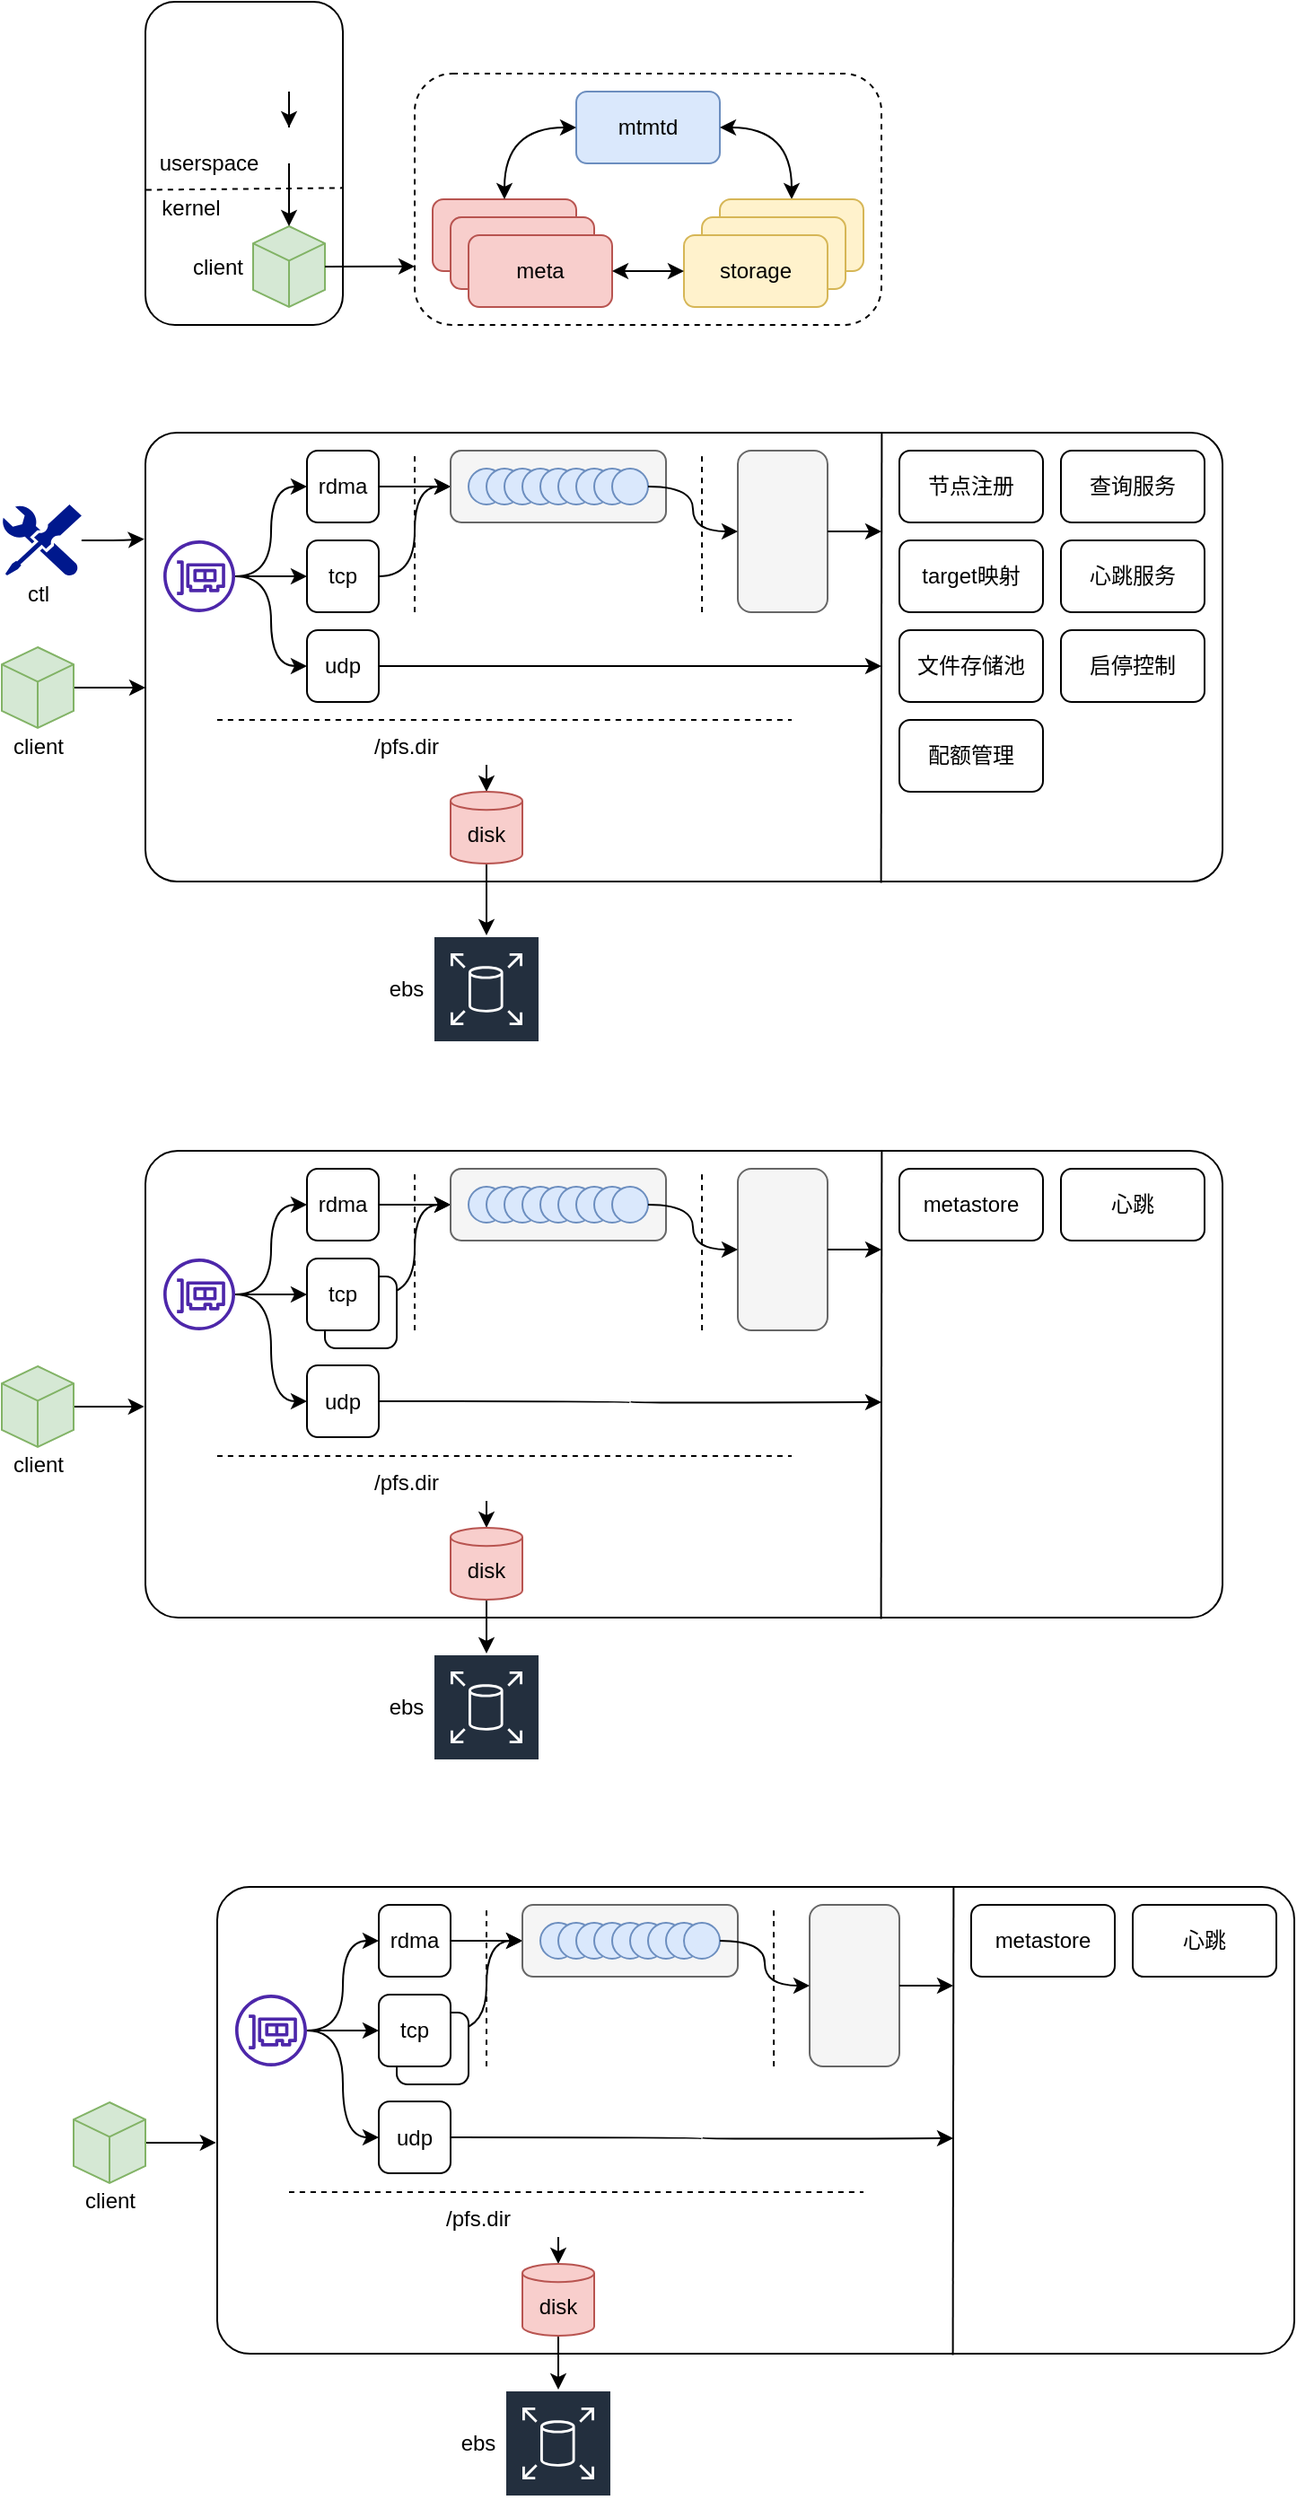 <mxfile version="18.1.3" type="github">
  <diagram id="vMxeByeMzCUiSNfpBySE" name="beegfs">
    <mxGraphModel dx="1051" dy="718" grid="1" gridSize="10" guides="1" tooltips="1" connect="1" arrows="1" fold="1" page="1" pageScale="1" pageWidth="827" pageHeight="1169" math="0" shadow="0">
      <root>
        <mxCell id="0" />
        <mxCell id="1" parent="0" />
        <mxCell id="dOUqNgxCJLWoSc9xT5iU-14" value="" style="group" vertex="1" connectable="0" parent="1">
          <mxGeometry x="120" y="160" width="110" height="180" as="geometry" />
        </mxCell>
        <mxCell id="dOUqNgxCJLWoSc9xT5iU-1" value="" style="rounded=1;whiteSpace=wrap;html=1;" vertex="1" parent="dOUqNgxCJLWoSc9xT5iU-14">
          <mxGeometry width="110" height="180" as="geometry" />
        </mxCell>
        <mxCell id="dOUqNgxCJLWoSc9xT5iU-3" value="" style="html=1;whiteSpace=wrap;shape=isoCube2;backgroundOutline=1;isoAngle=15;fillColor=#d5e8d4;strokeColor=#82b366;" vertex="1" parent="dOUqNgxCJLWoSc9xT5iU-14">
          <mxGeometry x="60" y="125" width="40" height="45" as="geometry" />
        </mxCell>
        <mxCell id="dOUqNgxCJLWoSc9xT5iU-4" value="client" style="text;html=1;align=center;verticalAlign=middle;resizable=0;points=[];autosize=1;strokeColor=none;fillColor=none;" vertex="1" parent="dOUqNgxCJLWoSc9xT5iU-14">
          <mxGeometry x="20" y="137.5" width="40" height="20" as="geometry" />
        </mxCell>
        <mxCell id="dOUqNgxCJLWoSc9xT5iU-6" style="edgeStyle=orthogonalEdgeStyle;rounded=0;orthogonalLoop=1;jettySize=auto;html=1;entryX=0.5;entryY=0;entryDx=0;entryDy=0;entryPerimeter=0;" edge="1" parent="dOUqNgxCJLWoSc9xT5iU-14" source="dOUqNgxCJLWoSc9xT5iU-5" target="dOUqNgxCJLWoSc9xT5iU-3">
          <mxGeometry relative="1" as="geometry" />
        </mxCell>
        <mxCell id="dOUqNgxCJLWoSc9xT5iU-5" value="" style="shape=image;verticalLabelPosition=bottom;labelBackgroundColor=default;verticalAlign=top;aspect=fixed;imageAspect=0;image=https://icon-library.com/images/folder-icon-files/folder-icon-files-21.jpg;" vertex="1" parent="dOUqNgxCJLWoSc9xT5iU-14">
          <mxGeometry x="70" y="70" width="20" height="20" as="geometry" />
        </mxCell>
        <mxCell id="dOUqNgxCJLWoSc9xT5iU-7" value="kernel" style="text;html=1;align=center;verticalAlign=middle;resizable=0;points=[];autosize=1;strokeColor=none;fillColor=none;" vertex="1" parent="dOUqNgxCJLWoSc9xT5iU-14">
          <mxGeometry y="105" width="50" height="20" as="geometry" />
        </mxCell>
        <mxCell id="dOUqNgxCJLWoSc9xT5iU-8" value="userspace" style="text;html=1;align=center;verticalAlign=middle;resizable=0;points=[];autosize=1;strokeColor=none;fillColor=none;" vertex="1" parent="dOUqNgxCJLWoSc9xT5iU-14">
          <mxGeometry y="80" width="70" height="20" as="geometry" />
        </mxCell>
        <mxCell id="dOUqNgxCJLWoSc9xT5iU-9" value="" style="endArrow=none;dashed=1;html=1;rounded=0;exitX=0.004;exitY=0.582;exitDx=0;exitDy=0;entryX=0.996;entryY=0.576;entryDx=0;entryDy=0;exitPerimeter=0;entryPerimeter=0;" edge="1" parent="dOUqNgxCJLWoSc9xT5iU-14" source="dOUqNgxCJLWoSc9xT5iU-1" target="dOUqNgxCJLWoSc9xT5iU-1">
          <mxGeometry width="50" height="50" relative="1" as="geometry">
            <mxPoint x="100" y="190" as="sourcePoint" />
            <mxPoint x="150" y="140" as="targetPoint" />
          </mxGeometry>
        </mxCell>
        <mxCell id="dOUqNgxCJLWoSc9xT5iU-13" style="edgeStyle=orthogonalEdgeStyle;rounded=0;orthogonalLoop=1;jettySize=auto;html=1;entryX=0.5;entryY=0;entryDx=0;entryDy=0;" edge="1" parent="dOUqNgxCJLWoSc9xT5iU-14" source="dOUqNgxCJLWoSc9xT5iU-11" target="dOUqNgxCJLWoSc9xT5iU-5">
          <mxGeometry relative="1" as="geometry" />
        </mxCell>
        <mxCell id="dOUqNgxCJLWoSc9xT5iU-11" value="" style="shape=image;html=1;verticalAlign=top;verticalLabelPosition=bottom;labelBackgroundColor=#ffffff;imageAspect=0;aspect=fixed;image=https://cdn4.iconfinder.com/data/icons/essentials-73/24/042_-_Apps-128.png" vertex="1" parent="dOUqNgxCJLWoSc9xT5iU-14">
          <mxGeometry x="60" y="10" width="40" height="40" as="geometry" />
        </mxCell>
        <mxCell id="dOUqNgxCJLWoSc9xT5iU-29" value="" style="group" vertex="1" connectable="0" parent="1">
          <mxGeometry x="270" y="200" width="260" height="140" as="geometry" />
        </mxCell>
        <mxCell id="dOUqNgxCJLWoSc9xT5iU-25" value="" style="rounded=1;whiteSpace=wrap;html=1;dashed=1;" vertex="1" parent="dOUqNgxCJLWoSc9xT5iU-29">
          <mxGeometry width="260" height="140" as="geometry" />
        </mxCell>
        <mxCell id="dOUqNgxCJLWoSc9xT5iU-17" value="mtmtd" style="rounded=1;whiteSpace=wrap;html=1;fillColor=#dae8fc;strokeColor=#6c8ebf;" vertex="1" parent="dOUqNgxCJLWoSc9xT5iU-29">
          <mxGeometry x="90" y="10" width="80" height="40" as="geometry" />
        </mxCell>
        <mxCell id="dOUqNgxCJLWoSc9xT5iU-18" value="" style="rounded=1;whiteSpace=wrap;html=1;fillColor=#f8cecc;strokeColor=#b85450;" vertex="1" parent="dOUqNgxCJLWoSc9xT5iU-29">
          <mxGeometry x="10" y="70" width="80" height="40" as="geometry" />
        </mxCell>
        <mxCell id="dOUqNgxCJLWoSc9xT5iU-26" style="edgeStyle=orthogonalEdgeStyle;rounded=0;orthogonalLoop=1;jettySize=auto;html=1;entryX=0.5;entryY=0;entryDx=0;entryDy=0;curved=1;exitX=0;exitY=0.5;exitDx=0;exitDy=0;startArrow=classic;startFill=1;" edge="1" parent="dOUqNgxCJLWoSc9xT5iU-29" source="dOUqNgxCJLWoSc9xT5iU-17" target="dOUqNgxCJLWoSc9xT5iU-18">
          <mxGeometry relative="1" as="geometry" />
        </mxCell>
        <mxCell id="dOUqNgxCJLWoSc9xT5iU-19" value="" style="rounded=1;whiteSpace=wrap;html=1;fillColor=#f8cecc;strokeColor=#b85450;" vertex="1" parent="dOUqNgxCJLWoSc9xT5iU-29">
          <mxGeometry x="20" y="80" width="80" height="40" as="geometry" />
        </mxCell>
        <mxCell id="dOUqNgxCJLWoSc9xT5iU-20" value="meta" style="rounded=1;whiteSpace=wrap;html=1;fillColor=#f8cecc;strokeColor=#b85450;" vertex="1" parent="dOUqNgxCJLWoSc9xT5iU-29">
          <mxGeometry x="30" y="90" width="80" height="40" as="geometry" />
        </mxCell>
        <mxCell id="dOUqNgxCJLWoSc9xT5iU-28" style="edgeStyle=orthogonalEdgeStyle;curved=1;rounded=0;orthogonalLoop=1;jettySize=auto;html=1;entryX=1;entryY=0.5;entryDx=0;entryDy=0;startArrow=classic;startFill=1;" edge="1" parent="dOUqNgxCJLWoSc9xT5iU-29" source="dOUqNgxCJLWoSc9xT5iU-21" target="dOUqNgxCJLWoSc9xT5iU-17">
          <mxGeometry relative="1" as="geometry" />
        </mxCell>
        <mxCell id="dOUqNgxCJLWoSc9xT5iU-21" value="" style="rounded=1;whiteSpace=wrap;html=1;fillColor=#fff2cc;strokeColor=#d6b656;" vertex="1" parent="dOUqNgxCJLWoSc9xT5iU-29">
          <mxGeometry x="170" y="70" width="80" height="40" as="geometry" />
        </mxCell>
        <mxCell id="dOUqNgxCJLWoSc9xT5iU-22" value="" style="rounded=1;whiteSpace=wrap;html=1;fillColor=#fff2cc;strokeColor=#d6b656;" vertex="1" parent="dOUqNgxCJLWoSc9xT5iU-29">
          <mxGeometry x="160" y="80" width="80" height="40" as="geometry" />
        </mxCell>
        <mxCell id="dOUqNgxCJLWoSc9xT5iU-23" value="storage" style="rounded=1;whiteSpace=wrap;html=1;fillColor=#fff2cc;strokeColor=#d6b656;" vertex="1" parent="dOUqNgxCJLWoSc9xT5iU-29">
          <mxGeometry x="150" y="90" width="80" height="40" as="geometry" />
        </mxCell>
        <mxCell id="dOUqNgxCJLWoSc9xT5iU-27" style="edgeStyle=orthogonalEdgeStyle;curved=1;rounded=0;orthogonalLoop=1;jettySize=auto;html=1;entryX=0;entryY=0.5;entryDx=0;entryDy=0;startArrow=classic;startFill=1;" edge="1" parent="dOUqNgxCJLWoSc9xT5iU-29" source="dOUqNgxCJLWoSc9xT5iU-20" target="dOUqNgxCJLWoSc9xT5iU-23">
          <mxGeometry relative="1" as="geometry" />
        </mxCell>
        <mxCell id="dOUqNgxCJLWoSc9xT5iU-30" style="edgeStyle=orthogonalEdgeStyle;curved=1;rounded=0;orthogonalLoop=1;jettySize=auto;html=1;entryX=0;entryY=0.767;entryDx=0;entryDy=0;entryPerimeter=0;startArrow=none;startFill=0;" edge="1" parent="1" source="dOUqNgxCJLWoSc9xT5iU-3" target="dOUqNgxCJLWoSc9xT5iU-25">
          <mxGeometry relative="1" as="geometry" />
        </mxCell>
        <mxCell id="dOUqNgxCJLWoSc9xT5iU-43" value="" style="rounded=1;whiteSpace=wrap;html=1;arcSize=7;" vertex="1" parent="1">
          <mxGeometry x="120" y="400" width="600" height="250" as="geometry" />
        </mxCell>
        <mxCell id="dOUqNgxCJLWoSc9xT5iU-52" style="edgeStyle=orthogonalEdgeStyle;curved=1;rounded=0;orthogonalLoop=1;jettySize=auto;html=1;entryX=0;entryY=0.5;entryDx=0;entryDy=0;startArrow=none;startFill=0;" edge="1" parent="1" source="dOUqNgxCJLWoSc9xT5iU-47" target="dOUqNgxCJLWoSc9xT5iU-49">
          <mxGeometry relative="1" as="geometry" />
        </mxCell>
        <mxCell id="dOUqNgxCJLWoSc9xT5iU-53" style="edgeStyle=orthogonalEdgeStyle;curved=1;rounded=0;orthogonalLoop=1;jettySize=auto;html=1;entryX=0;entryY=0.5;entryDx=0;entryDy=0;startArrow=none;startFill=0;" edge="1" parent="1" source="dOUqNgxCJLWoSc9xT5iU-47" target="dOUqNgxCJLWoSc9xT5iU-51">
          <mxGeometry relative="1" as="geometry" />
        </mxCell>
        <mxCell id="dOUqNgxCJLWoSc9xT5iU-54" style="edgeStyle=orthogonalEdgeStyle;curved=1;rounded=0;orthogonalLoop=1;jettySize=auto;html=1;entryX=0;entryY=0.5;entryDx=0;entryDy=0;startArrow=none;startFill=0;" edge="1" parent="1" source="dOUqNgxCJLWoSc9xT5iU-47" target="dOUqNgxCJLWoSc9xT5iU-50">
          <mxGeometry relative="1" as="geometry" />
        </mxCell>
        <mxCell id="dOUqNgxCJLWoSc9xT5iU-47" value="" style="sketch=0;outlineConnect=0;fontColor=#232F3E;gradientColor=none;fillColor=#4D27AA;strokeColor=none;dashed=0;verticalLabelPosition=bottom;verticalAlign=top;align=center;html=1;fontSize=12;fontStyle=0;aspect=fixed;pointerEvents=1;shape=mxgraph.aws4.elastic_network_interface;" vertex="1" parent="1">
          <mxGeometry x="130" y="460" width="40" height="40" as="geometry" />
        </mxCell>
        <mxCell id="dOUqNgxCJLWoSc9xT5iU-68" style="edgeStyle=orthogonalEdgeStyle;curved=1;rounded=0;orthogonalLoop=1;jettySize=auto;html=1;startArrow=none;startFill=0;entryX=0;entryY=0.5;entryDx=0;entryDy=0;" edge="1" parent="1" source="dOUqNgxCJLWoSc9xT5iU-49" target="dOUqNgxCJLWoSc9xT5iU-57">
          <mxGeometry relative="1" as="geometry">
            <mxPoint x="280" y="450" as="targetPoint" />
          </mxGeometry>
        </mxCell>
        <mxCell id="dOUqNgxCJLWoSc9xT5iU-49" value="rdma" style="rounded=1;whiteSpace=wrap;html=1;" vertex="1" parent="1">
          <mxGeometry x="210" y="410" width="40" height="40" as="geometry" />
        </mxCell>
        <mxCell id="dOUqNgxCJLWoSc9xT5iU-89" style="edgeStyle=orthogonalEdgeStyle;curved=1;rounded=0;orthogonalLoop=1;jettySize=auto;html=1;startArrow=none;startFill=0;" edge="1" parent="1" source="dOUqNgxCJLWoSc9xT5iU-50">
          <mxGeometry relative="1" as="geometry">
            <mxPoint x="530" y="530" as="targetPoint" />
          </mxGeometry>
        </mxCell>
        <mxCell id="dOUqNgxCJLWoSc9xT5iU-50" value="udp" style="rounded=1;whiteSpace=wrap;html=1;" vertex="1" parent="1">
          <mxGeometry x="210" y="510" width="40" height="40" as="geometry" />
        </mxCell>
        <mxCell id="dOUqNgxCJLWoSc9xT5iU-69" style="edgeStyle=orthogonalEdgeStyle;curved=1;rounded=0;orthogonalLoop=1;jettySize=auto;html=1;entryX=0;entryY=0.5;entryDx=0;entryDy=0;startArrow=none;startFill=0;" edge="1" parent="1" source="dOUqNgxCJLWoSc9xT5iU-51" target="dOUqNgxCJLWoSc9xT5iU-57">
          <mxGeometry relative="1" as="geometry" />
        </mxCell>
        <mxCell id="dOUqNgxCJLWoSc9xT5iU-51" value="tcp" style="rounded=1;whiteSpace=wrap;html=1;" vertex="1" parent="1">
          <mxGeometry x="210" y="460" width="40" height="40" as="geometry" />
        </mxCell>
        <mxCell id="dOUqNgxCJLWoSc9xT5iU-67" value="" style="group" vertex="1" connectable="0" parent="1">
          <mxGeometry x="290" y="410" width="120" height="40" as="geometry" />
        </mxCell>
        <mxCell id="dOUqNgxCJLWoSc9xT5iU-57" value="" style="rounded=1;whiteSpace=wrap;html=1;fillColor=#f5f5f5;fontColor=#333333;strokeColor=#666666;" vertex="1" parent="dOUqNgxCJLWoSc9xT5iU-67">
          <mxGeometry width="120" height="40" as="geometry" />
        </mxCell>
        <mxCell id="dOUqNgxCJLWoSc9xT5iU-56" value="" style="ellipse;whiteSpace=wrap;html=1;aspect=fixed;fillColor=#dae8fc;strokeColor=#6c8ebf;" vertex="1" parent="dOUqNgxCJLWoSc9xT5iU-67">
          <mxGeometry x="10" y="10" width="20" height="20" as="geometry" />
        </mxCell>
        <mxCell id="dOUqNgxCJLWoSc9xT5iU-58" value="" style="ellipse;whiteSpace=wrap;html=1;aspect=fixed;fillColor=#dae8fc;strokeColor=#6c8ebf;" vertex="1" parent="dOUqNgxCJLWoSc9xT5iU-67">
          <mxGeometry x="20" y="10" width="20" height="20" as="geometry" />
        </mxCell>
        <mxCell id="dOUqNgxCJLWoSc9xT5iU-60" value="" style="ellipse;whiteSpace=wrap;html=1;aspect=fixed;fillColor=#dae8fc;strokeColor=#6c8ebf;" vertex="1" parent="dOUqNgxCJLWoSc9xT5iU-67">
          <mxGeometry x="30" y="10" width="20" height="20" as="geometry" />
        </mxCell>
        <mxCell id="dOUqNgxCJLWoSc9xT5iU-59" value="" style="ellipse;whiteSpace=wrap;html=1;aspect=fixed;fillColor=#dae8fc;strokeColor=#6c8ebf;" vertex="1" parent="dOUqNgxCJLWoSc9xT5iU-67">
          <mxGeometry x="40" y="10" width="20" height="20" as="geometry" />
        </mxCell>
        <mxCell id="dOUqNgxCJLWoSc9xT5iU-61" value="" style="ellipse;whiteSpace=wrap;html=1;aspect=fixed;fillColor=#dae8fc;strokeColor=#6c8ebf;" vertex="1" parent="dOUqNgxCJLWoSc9xT5iU-67">
          <mxGeometry x="50" y="10" width="20" height="20" as="geometry" />
        </mxCell>
        <mxCell id="dOUqNgxCJLWoSc9xT5iU-63" value="" style="ellipse;whiteSpace=wrap;html=1;aspect=fixed;fillColor=#dae8fc;strokeColor=#6c8ebf;" vertex="1" parent="dOUqNgxCJLWoSc9xT5iU-67">
          <mxGeometry x="60" y="10" width="20" height="20" as="geometry" />
        </mxCell>
        <mxCell id="dOUqNgxCJLWoSc9xT5iU-62" value="" style="ellipse;whiteSpace=wrap;html=1;aspect=fixed;fillColor=#dae8fc;strokeColor=#6c8ebf;" vertex="1" parent="dOUqNgxCJLWoSc9xT5iU-67">
          <mxGeometry x="70" y="10" width="20" height="20" as="geometry" />
        </mxCell>
        <mxCell id="dOUqNgxCJLWoSc9xT5iU-64" value="" style="ellipse;whiteSpace=wrap;html=1;aspect=fixed;fillColor=#dae8fc;strokeColor=#6c8ebf;" vertex="1" parent="dOUqNgxCJLWoSc9xT5iU-67">
          <mxGeometry x="80" y="10" width="20" height="20" as="geometry" />
        </mxCell>
        <mxCell id="dOUqNgxCJLWoSc9xT5iU-65" value="" style="ellipse;whiteSpace=wrap;html=1;aspect=fixed;fillColor=#dae8fc;strokeColor=#6c8ebf;" vertex="1" parent="dOUqNgxCJLWoSc9xT5iU-67">
          <mxGeometry x="90" y="10" width="20" height="20" as="geometry" />
        </mxCell>
        <mxCell id="dOUqNgxCJLWoSc9xT5iU-70" value="" style="endArrow=none;dashed=1;html=1;rounded=0;curved=1;" edge="1" parent="1">
          <mxGeometry width="50" height="50" relative="1" as="geometry">
            <mxPoint x="270" y="500" as="sourcePoint" />
            <mxPoint x="270" y="410" as="targetPoint" />
          </mxGeometry>
        </mxCell>
        <mxCell id="dOUqNgxCJLWoSc9xT5iU-71" value="" style="endArrow=none;dashed=1;html=1;rounded=0;curved=1;exitX=0.366;exitY=0.625;exitDx=0;exitDy=0;exitPerimeter=0;" edge="1" parent="1">
          <mxGeometry width="50" height="50" relative="1" as="geometry">
            <mxPoint x="430.06" y="500" as="sourcePoint" />
            <mxPoint x="430" y="410" as="targetPoint" />
          </mxGeometry>
        </mxCell>
        <mxCell id="dOUqNgxCJLWoSc9xT5iU-77" value="" style="group" vertex="1" connectable="0" parent="1">
          <mxGeometry x="450" y="410" width="50" height="90" as="geometry" />
        </mxCell>
        <mxCell id="dOUqNgxCJLWoSc9xT5iU-76" value="" style="rounded=1;whiteSpace=wrap;html=1;fillColor=#f5f5f5;fontColor=#333333;strokeColor=#666666;" vertex="1" parent="dOUqNgxCJLWoSc9xT5iU-77">
          <mxGeometry width="50" height="90" as="geometry" />
        </mxCell>
        <mxCell id="dOUqNgxCJLWoSc9xT5iU-72" value="" style="shape=image;html=1;verticalAlign=top;verticalLabelPosition=bottom;labelBackgroundColor=#ffffff;imageAspect=0;aspect=fixed;image=https://cdn4.iconfinder.com/data/icons/evil-icons-user-interface/64/download-128.png" vertex="1" parent="dOUqNgxCJLWoSc9xT5iU-77">
          <mxGeometry x="10" width="30" height="30" as="geometry" />
        </mxCell>
        <mxCell id="dOUqNgxCJLWoSc9xT5iU-74" value="" style="shape=image;html=1;verticalAlign=top;verticalLabelPosition=bottom;labelBackgroundColor=#ffffff;imageAspect=0;aspect=fixed;image=https://cdn4.iconfinder.com/data/icons/evil-icons-user-interface/64/download-128.png" vertex="1" parent="dOUqNgxCJLWoSc9xT5iU-77">
          <mxGeometry x="10" y="40" width="30" height="30" as="geometry" />
        </mxCell>
        <mxCell id="dOUqNgxCJLWoSc9xT5iU-75" value="" style="shape=image;html=1;verticalAlign=top;verticalLabelPosition=bottom;labelBackgroundColor=#ffffff;imageAspect=0;aspect=fixed;image=https://cdn4.iconfinder.com/data/icons/evil-icons-user-interface/64/download-128.png" vertex="1" parent="dOUqNgxCJLWoSc9xT5iU-77">
          <mxGeometry x="10" y="60" width="30" height="30" as="geometry" />
        </mxCell>
        <mxCell id="dOUqNgxCJLWoSc9xT5iU-73" value="" style="shape=image;html=1;verticalAlign=top;verticalLabelPosition=bottom;labelBackgroundColor=#ffffff;imageAspect=0;aspect=fixed;image=https://cdn4.iconfinder.com/data/icons/evil-icons-user-interface/64/download-128.png" vertex="1" parent="dOUqNgxCJLWoSc9xT5iU-77">
          <mxGeometry x="10" y="20" width="30" height="30" as="geometry" />
        </mxCell>
        <mxCell id="dOUqNgxCJLWoSc9xT5iU-78" style="edgeStyle=orthogonalEdgeStyle;curved=1;rounded=0;orthogonalLoop=1;jettySize=auto;html=1;startArrow=none;startFill=0;" edge="1" parent="1" source="dOUqNgxCJLWoSc9xT5iU-65" target="dOUqNgxCJLWoSc9xT5iU-76">
          <mxGeometry relative="1" as="geometry" />
        </mxCell>
        <mxCell id="dOUqNgxCJLWoSc9xT5iU-80" value="" style="endArrow=none;html=1;rounded=0;curved=1;exitX=0.683;exitY=1.003;exitDx=0;exitDy=0;exitPerimeter=0;" edge="1" parent="1" source="dOUqNgxCJLWoSc9xT5iU-43">
          <mxGeometry width="50" height="50" relative="1" as="geometry">
            <mxPoint x="530" y="610" as="sourcePoint" />
            <mxPoint x="530.2" y="400.0" as="targetPoint" />
          </mxGeometry>
        </mxCell>
        <mxCell id="dOUqNgxCJLWoSc9xT5iU-82" value="节点注册" style="rounded=1;whiteSpace=wrap;html=1;" vertex="1" parent="1">
          <mxGeometry x="540" y="410" width="80" height="40" as="geometry" />
        </mxCell>
        <mxCell id="dOUqNgxCJLWoSc9xT5iU-83" value="target映射" style="rounded=1;whiteSpace=wrap;html=1;" vertex="1" parent="1">
          <mxGeometry x="540" y="460" width="80" height="40" as="geometry" />
        </mxCell>
        <mxCell id="dOUqNgxCJLWoSc9xT5iU-84" value="查询服务" style="rounded=1;whiteSpace=wrap;html=1;" vertex="1" parent="1">
          <mxGeometry x="630" y="410" width="80" height="40" as="geometry" />
        </mxCell>
        <mxCell id="dOUqNgxCJLWoSc9xT5iU-85" value="心跳服务" style="rounded=1;whiteSpace=wrap;html=1;" vertex="1" parent="1">
          <mxGeometry x="630" y="460" width="80" height="40" as="geometry" />
        </mxCell>
        <mxCell id="dOUqNgxCJLWoSc9xT5iU-86" value="文件存储池" style="rounded=1;whiteSpace=wrap;html=1;" vertex="1" parent="1">
          <mxGeometry x="540" y="510" width="80" height="40" as="geometry" />
        </mxCell>
        <mxCell id="dOUqNgxCJLWoSc9xT5iU-87" value="启停控制" style="rounded=1;whiteSpace=wrap;html=1;" vertex="1" parent="1">
          <mxGeometry x="630" y="510" width="80" height="40" as="geometry" />
        </mxCell>
        <mxCell id="dOUqNgxCJLWoSc9xT5iU-88" style="edgeStyle=orthogonalEdgeStyle;curved=1;rounded=0;orthogonalLoop=1;jettySize=auto;html=1;startArrow=none;startFill=0;" edge="1" parent="1" source="dOUqNgxCJLWoSc9xT5iU-76">
          <mxGeometry relative="1" as="geometry">
            <mxPoint x="530" y="455.0" as="targetPoint" />
          </mxGeometry>
        </mxCell>
        <mxCell id="dOUqNgxCJLWoSc9xT5iU-90" value="配额管理" style="rounded=1;whiteSpace=wrap;html=1;" vertex="1" parent="1">
          <mxGeometry x="540" y="560" width="80" height="40" as="geometry" />
        </mxCell>
        <mxCell id="dOUqNgxCJLWoSc9xT5iU-91" value="" style="endArrow=none;dashed=1;html=1;rounded=0;curved=1;" edge="1" parent="1">
          <mxGeometry width="50" height="50" relative="1" as="geometry">
            <mxPoint x="160" y="560" as="sourcePoint" />
            <mxPoint x="480" y="560" as="targetPoint" />
          </mxGeometry>
        </mxCell>
        <mxCell id="dOUqNgxCJLWoSc9xT5iU-106" style="edgeStyle=orthogonalEdgeStyle;curved=1;rounded=0;orthogonalLoop=1;jettySize=auto;html=1;entryX=0.5;entryY=0;entryDx=0;entryDy=0;entryPerimeter=0;startArrow=none;startFill=0;" edge="1" parent="1" source="dOUqNgxCJLWoSc9xT5iU-103" target="dOUqNgxCJLWoSc9xT5iU-105">
          <mxGeometry relative="1" as="geometry" />
        </mxCell>
        <mxCell id="dOUqNgxCJLWoSc9xT5iU-103" value="" style="shape=image;verticalLabelPosition=bottom;labelBackgroundColor=default;verticalAlign=top;aspect=fixed;imageAspect=0;image=https://icon-library.com/images/folder-icon-files/folder-icon-files-21.jpg;" vertex="1" parent="1">
          <mxGeometry x="300" y="565" width="20" height="20" as="geometry" />
        </mxCell>
        <mxCell id="dOUqNgxCJLWoSc9xT5iU-104" value="/pfs.dir" style="text;html=1;align=center;verticalAlign=middle;resizable=0;points=[];autosize=1;strokeColor=none;fillColor=none;" vertex="1" parent="1">
          <mxGeometry x="240" y="565" width="50" height="20" as="geometry" />
        </mxCell>
        <mxCell id="dOUqNgxCJLWoSc9xT5iU-125" style="edgeStyle=orthogonalEdgeStyle;curved=1;rounded=0;orthogonalLoop=1;jettySize=auto;html=1;startArrow=none;startFill=0;" edge="1" parent="1" source="dOUqNgxCJLWoSc9xT5iU-105" target="dOUqNgxCJLWoSc9xT5iU-124">
          <mxGeometry relative="1" as="geometry">
            <mxPoint x="330" y="670" as="targetPoint" />
          </mxGeometry>
        </mxCell>
        <mxCell id="dOUqNgxCJLWoSc9xT5iU-105" value="disk" style="shape=cylinder3;whiteSpace=wrap;html=1;boundedLbl=1;backgroundOutline=1;size=5.077;fillColor=#f8cecc;strokeColor=#b85450;" vertex="1" parent="1">
          <mxGeometry x="290" y="600" width="40" height="40" as="geometry" />
        </mxCell>
        <mxCell id="dOUqNgxCJLWoSc9xT5iU-120" style="edgeStyle=orthogonalEdgeStyle;curved=1;rounded=0;orthogonalLoop=1;jettySize=auto;html=1;entryX=-0.001;entryY=0.237;entryDx=0;entryDy=0;entryPerimeter=0;startArrow=none;startFill=0;" edge="1" parent="1" source="dOUqNgxCJLWoSc9xT5iU-107" target="dOUqNgxCJLWoSc9xT5iU-43">
          <mxGeometry relative="1" as="geometry" />
        </mxCell>
        <mxCell id="dOUqNgxCJLWoSc9xT5iU-107" value="" style="sketch=0;aspect=fixed;pointerEvents=1;shadow=0;dashed=0;html=1;strokeColor=none;labelPosition=center;verticalLabelPosition=bottom;verticalAlign=top;align=center;fillColor=#00188D;shape=mxgraph.mscae.enterprise.tool;" vertex="1" parent="1">
          <mxGeometry x="40" y="440" width="44.44" height="40" as="geometry" />
        </mxCell>
        <mxCell id="dOUqNgxCJLWoSc9xT5iU-122" style="edgeStyle=orthogonalEdgeStyle;curved=1;rounded=0;orthogonalLoop=1;jettySize=auto;html=1;entryX=0;entryY=0.568;entryDx=0;entryDy=0;entryPerimeter=0;startArrow=none;startFill=0;" edge="1" parent="1" source="dOUqNgxCJLWoSc9xT5iU-119" target="dOUqNgxCJLWoSc9xT5iU-43">
          <mxGeometry relative="1" as="geometry" />
        </mxCell>
        <mxCell id="dOUqNgxCJLWoSc9xT5iU-119" value="" style="html=1;whiteSpace=wrap;shape=isoCube2;backgroundOutline=1;isoAngle=15;fillColor=#d5e8d4;strokeColor=#82b366;" vertex="1" parent="1">
          <mxGeometry x="40" y="519.5" width="40" height="45" as="geometry" />
        </mxCell>
        <mxCell id="dOUqNgxCJLWoSc9xT5iU-121" value="ctl" style="text;html=1;align=center;verticalAlign=middle;resizable=0;points=[];autosize=1;strokeColor=none;fillColor=none;" vertex="1" parent="1">
          <mxGeometry x="45" y="480" width="30" height="20" as="geometry" />
        </mxCell>
        <mxCell id="dOUqNgxCJLWoSc9xT5iU-123" value="client" style="text;html=1;align=center;verticalAlign=middle;resizable=0;points=[];autosize=1;strokeColor=none;fillColor=none;" vertex="1" parent="1">
          <mxGeometry x="40" y="565" width="40" height="20" as="geometry" />
        </mxCell>
        <mxCell id="dOUqNgxCJLWoSc9xT5iU-124" value="" style="sketch=0;outlineConnect=0;fontColor=#232F3E;gradientColor=none;strokeColor=#ffffff;fillColor=#232F3E;dashed=0;verticalLabelPosition=middle;verticalAlign=bottom;align=center;html=1;whiteSpace=wrap;fontSize=10;fontStyle=1;spacing=3;shape=mxgraph.aws4.productIcon;prIcon=mxgraph.aws4.elastic_block_store;" vertex="1" parent="1">
          <mxGeometry x="280" y="680" width="60" height="60" as="geometry" />
        </mxCell>
        <mxCell id="dOUqNgxCJLWoSc9xT5iU-126" value="ebs" style="text;html=1;align=center;verticalAlign=middle;resizable=0;points=[];autosize=1;strokeColor=none;fillColor=none;" vertex="1" parent="1">
          <mxGeometry x="250" y="700" width="30" height="20" as="geometry" />
        </mxCell>
        <mxCell id="dOUqNgxCJLWoSc9xT5iU-127" value="" style="rounded=1;whiteSpace=wrap;html=1;arcSize=7;" vertex="1" parent="1">
          <mxGeometry x="120" y="800" width="600" height="260" as="geometry" />
        </mxCell>
        <mxCell id="dOUqNgxCJLWoSc9xT5iU-128" style="edgeStyle=orthogonalEdgeStyle;curved=1;rounded=0;orthogonalLoop=1;jettySize=auto;html=1;entryX=0;entryY=0.5;entryDx=0;entryDy=0;startArrow=none;startFill=0;" edge="1" parent="1" source="dOUqNgxCJLWoSc9xT5iU-131" target="dOUqNgxCJLWoSc9xT5iU-133">
          <mxGeometry relative="1" as="geometry" />
        </mxCell>
        <mxCell id="dOUqNgxCJLWoSc9xT5iU-129" style="edgeStyle=orthogonalEdgeStyle;curved=1;rounded=0;orthogonalLoop=1;jettySize=auto;html=1;entryX=0;entryY=0.5;entryDx=0;entryDy=0;startArrow=none;startFill=0;" edge="1" parent="1" source="dOUqNgxCJLWoSc9xT5iU-131" target="dOUqNgxCJLWoSc9xT5iU-137">
          <mxGeometry relative="1" as="geometry" />
        </mxCell>
        <mxCell id="dOUqNgxCJLWoSc9xT5iU-130" style="edgeStyle=orthogonalEdgeStyle;curved=1;rounded=0;orthogonalLoop=1;jettySize=auto;html=1;entryX=0;entryY=0.5;entryDx=0;entryDy=0;startArrow=none;startFill=0;" edge="1" parent="1" source="dOUqNgxCJLWoSc9xT5iU-131" target="dOUqNgxCJLWoSc9xT5iU-135">
          <mxGeometry relative="1" as="geometry" />
        </mxCell>
        <mxCell id="dOUqNgxCJLWoSc9xT5iU-131" value="" style="sketch=0;outlineConnect=0;fontColor=#232F3E;gradientColor=none;fillColor=#4D27AA;strokeColor=none;dashed=0;verticalLabelPosition=bottom;verticalAlign=top;align=center;html=1;fontSize=12;fontStyle=0;aspect=fixed;pointerEvents=1;shape=mxgraph.aws4.elastic_network_interface;" vertex="1" parent="1">
          <mxGeometry x="130" y="860" width="40" height="40" as="geometry" />
        </mxCell>
        <mxCell id="dOUqNgxCJLWoSc9xT5iU-132" style="edgeStyle=orthogonalEdgeStyle;curved=1;rounded=0;orthogonalLoop=1;jettySize=auto;html=1;startArrow=none;startFill=0;entryX=0;entryY=0.5;entryDx=0;entryDy=0;" edge="1" parent="1" source="dOUqNgxCJLWoSc9xT5iU-133" target="dOUqNgxCJLWoSc9xT5iU-139">
          <mxGeometry relative="1" as="geometry">
            <mxPoint x="280" y="850" as="targetPoint" />
          </mxGeometry>
        </mxCell>
        <mxCell id="dOUqNgxCJLWoSc9xT5iU-133" value="rdma" style="rounded=1;whiteSpace=wrap;html=1;" vertex="1" parent="1">
          <mxGeometry x="210" y="810" width="40" height="40" as="geometry" />
        </mxCell>
        <mxCell id="dOUqNgxCJLWoSc9xT5iU-134" style="edgeStyle=orthogonalEdgeStyle;curved=1;rounded=0;orthogonalLoop=1;jettySize=auto;html=1;startArrow=none;startFill=0;" edge="1" parent="1" source="dOUqNgxCJLWoSc9xT5iU-135">
          <mxGeometry relative="1" as="geometry">
            <mxPoint x="530" y="940" as="targetPoint" />
          </mxGeometry>
        </mxCell>
        <mxCell id="dOUqNgxCJLWoSc9xT5iU-135" value="udp" style="rounded=1;whiteSpace=wrap;html=1;" vertex="1" parent="1">
          <mxGeometry x="210" y="919.5" width="40" height="40" as="geometry" />
        </mxCell>
        <mxCell id="dOUqNgxCJLWoSc9xT5iU-136" style="edgeStyle=orthogonalEdgeStyle;curved=1;rounded=0;orthogonalLoop=1;jettySize=auto;html=1;entryX=0;entryY=0.5;entryDx=0;entryDy=0;startArrow=none;startFill=0;" edge="1" parent="1" source="dOUqNgxCJLWoSc9xT5iU-137" target="dOUqNgxCJLWoSc9xT5iU-139">
          <mxGeometry relative="1" as="geometry" />
        </mxCell>
        <mxCell id="dOUqNgxCJLWoSc9xT5iU-138" value="" style="group" vertex="1" connectable="0" parent="1">
          <mxGeometry x="290" y="810" width="120" height="40" as="geometry" />
        </mxCell>
        <mxCell id="dOUqNgxCJLWoSc9xT5iU-139" value="" style="rounded=1;whiteSpace=wrap;html=1;fillColor=#f5f5f5;fontColor=#333333;strokeColor=#666666;" vertex="1" parent="dOUqNgxCJLWoSc9xT5iU-138">
          <mxGeometry width="120" height="40" as="geometry" />
        </mxCell>
        <mxCell id="dOUqNgxCJLWoSc9xT5iU-140" value="" style="ellipse;whiteSpace=wrap;html=1;aspect=fixed;fillColor=#dae8fc;strokeColor=#6c8ebf;" vertex="1" parent="dOUqNgxCJLWoSc9xT5iU-138">
          <mxGeometry x="10" y="10" width="20" height="20" as="geometry" />
        </mxCell>
        <mxCell id="dOUqNgxCJLWoSc9xT5iU-141" value="" style="ellipse;whiteSpace=wrap;html=1;aspect=fixed;fillColor=#dae8fc;strokeColor=#6c8ebf;" vertex="1" parent="dOUqNgxCJLWoSc9xT5iU-138">
          <mxGeometry x="20" y="10" width="20" height="20" as="geometry" />
        </mxCell>
        <mxCell id="dOUqNgxCJLWoSc9xT5iU-142" value="" style="ellipse;whiteSpace=wrap;html=1;aspect=fixed;fillColor=#dae8fc;strokeColor=#6c8ebf;" vertex="1" parent="dOUqNgxCJLWoSc9xT5iU-138">
          <mxGeometry x="30" y="10" width="20" height="20" as="geometry" />
        </mxCell>
        <mxCell id="dOUqNgxCJLWoSc9xT5iU-143" value="" style="ellipse;whiteSpace=wrap;html=1;aspect=fixed;fillColor=#dae8fc;strokeColor=#6c8ebf;" vertex="1" parent="dOUqNgxCJLWoSc9xT5iU-138">
          <mxGeometry x="40" y="10" width="20" height="20" as="geometry" />
        </mxCell>
        <mxCell id="dOUqNgxCJLWoSc9xT5iU-144" value="" style="ellipse;whiteSpace=wrap;html=1;aspect=fixed;fillColor=#dae8fc;strokeColor=#6c8ebf;" vertex="1" parent="dOUqNgxCJLWoSc9xT5iU-138">
          <mxGeometry x="50" y="10" width="20" height="20" as="geometry" />
        </mxCell>
        <mxCell id="dOUqNgxCJLWoSc9xT5iU-145" value="" style="ellipse;whiteSpace=wrap;html=1;aspect=fixed;fillColor=#dae8fc;strokeColor=#6c8ebf;" vertex="1" parent="dOUqNgxCJLWoSc9xT5iU-138">
          <mxGeometry x="60" y="10" width="20" height="20" as="geometry" />
        </mxCell>
        <mxCell id="dOUqNgxCJLWoSc9xT5iU-146" value="" style="ellipse;whiteSpace=wrap;html=1;aspect=fixed;fillColor=#dae8fc;strokeColor=#6c8ebf;" vertex="1" parent="dOUqNgxCJLWoSc9xT5iU-138">
          <mxGeometry x="70" y="10" width="20" height="20" as="geometry" />
        </mxCell>
        <mxCell id="dOUqNgxCJLWoSc9xT5iU-147" value="" style="ellipse;whiteSpace=wrap;html=1;aspect=fixed;fillColor=#dae8fc;strokeColor=#6c8ebf;" vertex="1" parent="dOUqNgxCJLWoSc9xT5iU-138">
          <mxGeometry x="80" y="10" width="20" height="20" as="geometry" />
        </mxCell>
        <mxCell id="dOUqNgxCJLWoSc9xT5iU-148" value="" style="ellipse;whiteSpace=wrap;html=1;aspect=fixed;fillColor=#dae8fc;strokeColor=#6c8ebf;" vertex="1" parent="dOUqNgxCJLWoSc9xT5iU-138">
          <mxGeometry x="90" y="10" width="20" height="20" as="geometry" />
        </mxCell>
        <mxCell id="dOUqNgxCJLWoSc9xT5iU-149" value="" style="endArrow=none;dashed=1;html=1;rounded=0;curved=1;" edge="1" parent="1">
          <mxGeometry width="50" height="50" relative="1" as="geometry">
            <mxPoint x="270" y="900" as="sourcePoint" />
            <mxPoint x="270" y="810" as="targetPoint" />
          </mxGeometry>
        </mxCell>
        <mxCell id="dOUqNgxCJLWoSc9xT5iU-150" value="" style="endArrow=none;dashed=1;html=1;rounded=0;curved=1;exitX=0.366;exitY=0.625;exitDx=0;exitDy=0;exitPerimeter=0;" edge="1" parent="1">
          <mxGeometry width="50" height="50" relative="1" as="geometry">
            <mxPoint x="430.06" y="900" as="sourcePoint" />
            <mxPoint x="430" y="810" as="targetPoint" />
          </mxGeometry>
        </mxCell>
        <mxCell id="dOUqNgxCJLWoSc9xT5iU-151" value="" style="group" vertex="1" connectable="0" parent="1">
          <mxGeometry x="450" y="810" width="50" height="90" as="geometry" />
        </mxCell>
        <mxCell id="dOUqNgxCJLWoSc9xT5iU-152" value="" style="rounded=1;whiteSpace=wrap;html=1;fillColor=#f5f5f5;fontColor=#333333;strokeColor=#666666;" vertex="1" parent="dOUqNgxCJLWoSc9xT5iU-151">
          <mxGeometry width="50" height="90" as="geometry" />
        </mxCell>
        <mxCell id="dOUqNgxCJLWoSc9xT5iU-153" value="" style="shape=image;html=1;verticalAlign=top;verticalLabelPosition=bottom;labelBackgroundColor=#ffffff;imageAspect=0;aspect=fixed;image=https://cdn4.iconfinder.com/data/icons/evil-icons-user-interface/64/download-128.png" vertex="1" parent="dOUqNgxCJLWoSc9xT5iU-151">
          <mxGeometry x="10" width="30" height="30" as="geometry" />
        </mxCell>
        <mxCell id="dOUqNgxCJLWoSc9xT5iU-154" value="" style="shape=image;html=1;verticalAlign=top;verticalLabelPosition=bottom;labelBackgroundColor=#ffffff;imageAspect=0;aspect=fixed;image=https://cdn4.iconfinder.com/data/icons/evil-icons-user-interface/64/download-128.png" vertex="1" parent="dOUqNgxCJLWoSc9xT5iU-151">
          <mxGeometry x="10" y="40" width="30" height="30" as="geometry" />
        </mxCell>
        <mxCell id="dOUqNgxCJLWoSc9xT5iU-155" value="" style="shape=image;html=1;verticalAlign=top;verticalLabelPosition=bottom;labelBackgroundColor=#ffffff;imageAspect=0;aspect=fixed;image=https://cdn4.iconfinder.com/data/icons/evil-icons-user-interface/64/download-128.png" vertex="1" parent="dOUqNgxCJLWoSc9xT5iU-151">
          <mxGeometry x="10" y="60" width="30" height="30" as="geometry" />
        </mxCell>
        <mxCell id="dOUqNgxCJLWoSc9xT5iU-156" value="" style="shape=image;html=1;verticalAlign=top;verticalLabelPosition=bottom;labelBackgroundColor=#ffffff;imageAspect=0;aspect=fixed;image=https://cdn4.iconfinder.com/data/icons/evil-icons-user-interface/64/download-128.png" vertex="1" parent="dOUqNgxCJLWoSc9xT5iU-151">
          <mxGeometry x="10" y="20" width="30" height="30" as="geometry" />
        </mxCell>
        <mxCell id="dOUqNgxCJLWoSc9xT5iU-157" style="edgeStyle=orthogonalEdgeStyle;curved=1;rounded=0;orthogonalLoop=1;jettySize=auto;html=1;startArrow=none;startFill=0;" edge="1" parent="1" source="dOUqNgxCJLWoSc9xT5iU-148" target="dOUqNgxCJLWoSc9xT5iU-152">
          <mxGeometry relative="1" as="geometry" />
        </mxCell>
        <mxCell id="dOUqNgxCJLWoSc9xT5iU-158" value="" style="endArrow=none;html=1;rounded=0;curved=1;exitX=0.683;exitY=1.003;exitDx=0;exitDy=0;exitPerimeter=0;" edge="1" parent="1" source="dOUqNgxCJLWoSc9xT5iU-127">
          <mxGeometry width="50" height="50" relative="1" as="geometry">
            <mxPoint x="530" y="1010" as="sourcePoint" />
            <mxPoint x="530.2" y="800.0" as="targetPoint" />
          </mxGeometry>
        </mxCell>
        <mxCell id="dOUqNgxCJLWoSc9xT5iU-159" value="metastore" style="rounded=1;whiteSpace=wrap;html=1;" vertex="1" parent="1">
          <mxGeometry x="540" y="810" width="80" height="40" as="geometry" />
        </mxCell>
        <mxCell id="dOUqNgxCJLWoSc9xT5iU-163" value="心跳" style="rounded=1;whiteSpace=wrap;html=1;" vertex="1" parent="1">
          <mxGeometry x="630" y="810" width="80" height="40" as="geometry" />
        </mxCell>
        <mxCell id="dOUqNgxCJLWoSc9xT5iU-165" style="edgeStyle=orthogonalEdgeStyle;curved=1;rounded=0;orthogonalLoop=1;jettySize=auto;html=1;startArrow=none;startFill=0;" edge="1" parent="1" source="dOUqNgxCJLWoSc9xT5iU-152">
          <mxGeometry relative="1" as="geometry">
            <mxPoint x="530" y="855" as="targetPoint" />
          </mxGeometry>
        </mxCell>
        <mxCell id="dOUqNgxCJLWoSc9xT5iU-167" value="" style="endArrow=none;dashed=1;html=1;rounded=0;curved=1;" edge="1" parent="1">
          <mxGeometry width="50" height="50" relative="1" as="geometry">
            <mxPoint x="160.0" y="970" as="sourcePoint" />
            <mxPoint x="480" y="970" as="targetPoint" />
          </mxGeometry>
        </mxCell>
        <mxCell id="dOUqNgxCJLWoSc9xT5iU-168" style="edgeStyle=orthogonalEdgeStyle;curved=1;rounded=0;orthogonalLoop=1;jettySize=auto;html=1;entryX=0.5;entryY=0;entryDx=0;entryDy=0;entryPerimeter=0;startArrow=none;startFill=0;" edge="1" parent="1" source="dOUqNgxCJLWoSc9xT5iU-169" target="dOUqNgxCJLWoSc9xT5iU-172">
          <mxGeometry relative="1" as="geometry" />
        </mxCell>
        <mxCell id="dOUqNgxCJLWoSc9xT5iU-169" value="" style="shape=image;verticalLabelPosition=bottom;labelBackgroundColor=default;verticalAlign=top;aspect=fixed;imageAspect=0;image=https://icon-library.com/images/folder-icon-files/folder-icon-files-21.jpg;" vertex="1" parent="1">
          <mxGeometry x="300" y="975" width="20" height="20" as="geometry" />
        </mxCell>
        <mxCell id="dOUqNgxCJLWoSc9xT5iU-170" value="/pfs.dir" style="text;html=1;align=center;verticalAlign=middle;resizable=0;points=[];autosize=1;strokeColor=none;fillColor=none;" vertex="1" parent="1">
          <mxGeometry x="240" y="975" width="50" height="20" as="geometry" />
        </mxCell>
        <mxCell id="dOUqNgxCJLWoSc9xT5iU-171" style="edgeStyle=orthogonalEdgeStyle;curved=1;rounded=0;orthogonalLoop=1;jettySize=auto;html=1;startArrow=none;startFill=0;" edge="1" parent="1" source="dOUqNgxCJLWoSc9xT5iU-172" target="dOUqNgxCJLWoSc9xT5iU-179">
          <mxGeometry relative="1" as="geometry">
            <mxPoint x="330" y="1080" as="targetPoint" />
          </mxGeometry>
        </mxCell>
        <mxCell id="dOUqNgxCJLWoSc9xT5iU-172" value="disk" style="shape=cylinder3;whiteSpace=wrap;html=1;boundedLbl=1;backgroundOutline=1;size=5.077;fillColor=#f8cecc;strokeColor=#b85450;" vertex="1" parent="1">
          <mxGeometry x="290" y="1010" width="40" height="40" as="geometry" />
        </mxCell>
        <mxCell id="dOUqNgxCJLWoSc9xT5iU-175" style="edgeStyle=orthogonalEdgeStyle;curved=1;rounded=0;orthogonalLoop=1;jettySize=auto;html=1;entryX=-0.001;entryY=0.548;entryDx=0;entryDy=0;entryPerimeter=0;startArrow=none;startFill=0;" edge="1" parent="1" source="dOUqNgxCJLWoSc9xT5iU-176" target="dOUqNgxCJLWoSc9xT5iU-127">
          <mxGeometry relative="1" as="geometry" />
        </mxCell>
        <mxCell id="dOUqNgxCJLWoSc9xT5iU-176" value="" style="html=1;whiteSpace=wrap;shape=isoCube2;backgroundOutline=1;isoAngle=15;fillColor=#d5e8d4;strokeColor=#82b366;" vertex="1" parent="1">
          <mxGeometry x="40" y="920" width="40" height="45" as="geometry" />
        </mxCell>
        <mxCell id="dOUqNgxCJLWoSc9xT5iU-178" value="client" style="text;html=1;align=center;verticalAlign=middle;resizable=0;points=[];autosize=1;strokeColor=none;fillColor=none;" vertex="1" parent="1">
          <mxGeometry x="40" y="965" width="40" height="20" as="geometry" />
        </mxCell>
        <mxCell id="dOUqNgxCJLWoSc9xT5iU-179" value="" style="sketch=0;outlineConnect=0;fontColor=#232F3E;gradientColor=none;strokeColor=#ffffff;fillColor=#232F3E;dashed=0;verticalLabelPosition=middle;verticalAlign=bottom;align=center;html=1;whiteSpace=wrap;fontSize=10;fontStyle=1;spacing=3;shape=mxgraph.aws4.productIcon;prIcon=mxgraph.aws4.elastic_block_store;" vertex="1" parent="1">
          <mxGeometry x="280" y="1080" width="60" height="60" as="geometry" />
        </mxCell>
        <mxCell id="dOUqNgxCJLWoSc9xT5iU-180" value="ebs" style="text;html=1;align=center;verticalAlign=middle;resizable=0;points=[];autosize=1;strokeColor=none;fillColor=none;" vertex="1" parent="1">
          <mxGeometry x="250" y="1100" width="30" height="20" as="geometry" />
        </mxCell>
        <mxCell id="dOUqNgxCJLWoSc9xT5iU-181" value="" style="rounded=1;whiteSpace=wrap;html=1;" vertex="1" parent="1">
          <mxGeometry x="220" y="870" width="40" height="40" as="geometry" />
        </mxCell>
        <mxCell id="dOUqNgxCJLWoSc9xT5iU-137" value="tcp" style="rounded=1;whiteSpace=wrap;html=1;" vertex="1" parent="1">
          <mxGeometry x="210" y="860" width="40" height="40" as="geometry" />
        </mxCell>
        <mxCell id="dOUqNgxCJLWoSc9xT5iU-184" value="" style="rounded=1;whiteSpace=wrap;html=1;arcSize=7;" vertex="1" parent="1">
          <mxGeometry x="160" y="1210" width="600" height="260" as="geometry" />
        </mxCell>
        <mxCell id="dOUqNgxCJLWoSc9xT5iU-185" style="edgeStyle=orthogonalEdgeStyle;curved=1;rounded=0;orthogonalLoop=1;jettySize=auto;html=1;entryX=0;entryY=0.5;entryDx=0;entryDy=0;startArrow=none;startFill=0;" edge="1" parent="1" source="dOUqNgxCJLWoSc9xT5iU-188" target="dOUqNgxCJLWoSc9xT5iU-190">
          <mxGeometry relative="1" as="geometry" />
        </mxCell>
        <mxCell id="dOUqNgxCJLWoSc9xT5iU-186" style="edgeStyle=orthogonalEdgeStyle;curved=1;rounded=0;orthogonalLoop=1;jettySize=auto;html=1;entryX=0;entryY=0.5;entryDx=0;entryDy=0;startArrow=none;startFill=0;" edge="1" parent="1" source="dOUqNgxCJLWoSc9xT5iU-188" target="dOUqNgxCJLWoSc9xT5iU-230">
          <mxGeometry relative="1" as="geometry" />
        </mxCell>
        <mxCell id="dOUqNgxCJLWoSc9xT5iU-187" style="edgeStyle=orthogonalEdgeStyle;curved=1;rounded=0;orthogonalLoop=1;jettySize=auto;html=1;entryX=0;entryY=0.5;entryDx=0;entryDy=0;startArrow=none;startFill=0;" edge="1" parent="1" source="dOUqNgxCJLWoSc9xT5iU-188" target="dOUqNgxCJLWoSc9xT5iU-192">
          <mxGeometry relative="1" as="geometry" />
        </mxCell>
        <mxCell id="dOUqNgxCJLWoSc9xT5iU-188" value="" style="sketch=0;outlineConnect=0;fontColor=#232F3E;gradientColor=none;fillColor=#4D27AA;strokeColor=none;dashed=0;verticalLabelPosition=bottom;verticalAlign=top;align=center;html=1;fontSize=12;fontStyle=0;aspect=fixed;pointerEvents=1;shape=mxgraph.aws4.elastic_network_interface;" vertex="1" parent="1">
          <mxGeometry x="170" y="1270" width="40" height="40" as="geometry" />
        </mxCell>
        <mxCell id="dOUqNgxCJLWoSc9xT5iU-189" style="edgeStyle=orthogonalEdgeStyle;curved=1;rounded=0;orthogonalLoop=1;jettySize=auto;html=1;startArrow=none;startFill=0;entryX=0;entryY=0.5;entryDx=0;entryDy=0;" edge="1" parent="1" source="dOUqNgxCJLWoSc9xT5iU-190" target="dOUqNgxCJLWoSc9xT5iU-195">
          <mxGeometry relative="1" as="geometry">
            <mxPoint x="320" y="1260" as="targetPoint" />
          </mxGeometry>
        </mxCell>
        <mxCell id="dOUqNgxCJLWoSc9xT5iU-190" value="rdma" style="rounded=1;whiteSpace=wrap;html=1;" vertex="1" parent="1">
          <mxGeometry x="250" y="1220" width="40" height="40" as="geometry" />
        </mxCell>
        <mxCell id="dOUqNgxCJLWoSc9xT5iU-191" style="edgeStyle=orthogonalEdgeStyle;curved=1;rounded=0;orthogonalLoop=1;jettySize=auto;html=1;startArrow=none;startFill=0;" edge="1" parent="1" source="dOUqNgxCJLWoSc9xT5iU-192">
          <mxGeometry relative="1" as="geometry">
            <mxPoint x="570" y="1350" as="targetPoint" />
          </mxGeometry>
        </mxCell>
        <mxCell id="dOUqNgxCJLWoSc9xT5iU-192" value="udp" style="rounded=1;whiteSpace=wrap;html=1;" vertex="1" parent="1">
          <mxGeometry x="250" y="1329.5" width="40" height="40" as="geometry" />
        </mxCell>
        <mxCell id="dOUqNgxCJLWoSc9xT5iU-193" style="edgeStyle=orthogonalEdgeStyle;curved=1;rounded=0;orthogonalLoop=1;jettySize=auto;html=1;entryX=0;entryY=0.5;entryDx=0;entryDy=0;startArrow=none;startFill=0;" edge="1" parent="1" source="dOUqNgxCJLWoSc9xT5iU-230" target="dOUqNgxCJLWoSc9xT5iU-195">
          <mxGeometry relative="1" as="geometry" />
        </mxCell>
        <mxCell id="dOUqNgxCJLWoSc9xT5iU-194" value="" style="group" vertex="1" connectable="0" parent="1">
          <mxGeometry x="330" y="1220" width="120" height="40" as="geometry" />
        </mxCell>
        <mxCell id="dOUqNgxCJLWoSc9xT5iU-195" value="" style="rounded=1;whiteSpace=wrap;html=1;fillColor=#f5f5f5;fontColor=#333333;strokeColor=#666666;" vertex="1" parent="dOUqNgxCJLWoSc9xT5iU-194">
          <mxGeometry width="120" height="40" as="geometry" />
        </mxCell>
        <mxCell id="dOUqNgxCJLWoSc9xT5iU-196" value="" style="ellipse;whiteSpace=wrap;html=1;aspect=fixed;fillColor=#dae8fc;strokeColor=#6c8ebf;" vertex="1" parent="dOUqNgxCJLWoSc9xT5iU-194">
          <mxGeometry x="10" y="10" width="20" height="20" as="geometry" />
        </mxCell>
        <mxCell id="dOUqNgxCJLWoSc9xT5iU-197" value="" style="ellipse;whiteSpace=wrap;html=1;aspect=fixed;fillColor=#dae8fc;strokeColor=#6c8ebf;" vertex="1" parent="dOUqNgxCJLWoSc9xT5iU-194">
          <mxGeometry x="20" y="10" width="20" height="20" as="geometry" />
        </mxCell>
        <mxCell id="dOUqNgxCJLWoSc9xT5iU-198" value="" style="ellipse;whiteSpace=wrap;html=1;aspect=fixed;fillColor=#dae8fc;strokeColor=#6c8ebf;" vertex="1" parent="dOUqNgxCJLWoSc9xT5iU-194">
          <mxGeometry x="30" y="10" width="20" height="20" as="geometry" />
        </mxCell>
        <mxCell id="dOUqNgxCJLWoSc9xT5iU-199" value="" style="ellipse;whiteSpace=wrap;html=1;aspect=fixed;fillColor=#dae8fc;strokeColor=#6c8ebf;" vertex="1" parent="dOUqNgxCJLWoSc9xT5iU-194">
          <mxGeometry x="40" y="10" width="20" height="20" as="geometry" />
        </mxCell>
        <mxCell id="dOUqNgxCJLWoSc9xT5iU-200" value="" style="ellipse;whiteSpace=wrap;html=1;aspect=fixed;fillColor=#dae8fc;strokeColor=#6c8ebf;" vertex="1" parent="dOUqNgxCJLWoSc9xT5iU-194">
          <mxGeometry x="50" y="10" width="20" height="20" as="geometry" />
        </mxCell>
        <mxCell id="dOUqNgxCJLWoSc9xT5iU-201" value="" style="ellipse;whiteSpace=wrap;html=1;aspect=fixed;fillColor=#dae8fc;strokeColor=#6c8ebf;" vertex="1" parent="dOUqNgxCJLWoSc9xT5iU-194">
          <mxGeometry x="60" y="10" width="20" height="20" as="geometry" />
        </mxCell>
        <mxCell id="dOUqNgxCJLWoSc9xT5iU-202" value="" style="ellipse;whiteSpace=wrap;html=1;aspect=fixed;fillColor=#dae8fc;strokeColor=#6c8ebf;" vertex="1" parent="dOUqNgxCJLWoSc9xT5iU-194">
          <mxGeometry x="70" y="10" width="20" height="20" as="geometry" />
        </mxCell>
        <mxCell id="dOUqNgxCJLWoSc9xT5iU-203" value="" style="ellipse;whiteSpace=wrap;html=1;aspect=fixed;fillColor=#dae8fc;strokeColor=#6c8ebf;" vertex="1" parent="dOUqNgxCJLWoSc9xT5iU-194">
          <mxGeometry x="80" y="10" width="20" height="20" as="geometry" />
        </mxCell>
        <mxCell id="dOUqNgxCJLWoSc9xT5iU-204" value="" style="ellipse;whiteSpace=wrap;html=1;aspect=fixed;fillColor=#dae8fc;strokeColor=#6c8ebf;" vertex="1" parent="dOUqNgxCJLWoSc9xT5iU-194">
          <mxGeometry x="90" y="10" width="20" height="20" as="geometry" />
        </mxCell>
        <mxCell id="dOUqNgxCJLWoSc9xT5iU-205" value="" style="endArrow=none;dashed=1;html=1;rounded=0;curved=1;" edge="1" parent="1">
          <mxGeometry width="50" height="50" relative="1" as="geometry">
            <mxPoint x="310" y="1310" as="sourcePoint" />
            <mxPoint x="310" y="1220" as="targetPoint" />
          </mxGeometry>
        </mxCell>
        <mxCell id="dOUqNgxCJLWoSc9xT5iU-206" value="" style="endArrow=none;dashed=1;html=1;rounded=0;curved=1;exitX=0.366;exitY=0.625;exitDx=0;exitDy=0;exitPerimeter=0;" edge="1" parent="1">
          <mxGeometry width="50" height="50" relative="1" as="geometry">
            <mxPoint x="470.06" y="1310" as="sourcePoint" />
            <mxPoint x="470" y="1220" as="targetPoint" />
          </mxGeometry>
        </mxCell>
        <mxCell id="dOUqNgxCJLWoSc9xT5iU-207" value="" style="group" vertex="1" connectable="0" parent="1">
          <mxGeometry x="490" y="1220" width="50" height="90" as="geometry" />
        </mxCell>
        <mxCell id="dOUqNgxCJLWoSc9xT5iU-208" value="" style="rounded=1;whiteSpace=wrap;html=1;fillColor=#f5f5f5;fontColor=#333333;strokeColor=#666666;" vertex="1" parent="dOUqNgxCJLWoSc9xT5iU-207">
          <mxGeometry width="50" height="90" as="geometry" />
        </mxCell>
        <mxCell id="dOUqNgxCJLWoSc9xT5iU-209" value="" style="shape=image;html=1;verticalAlign=top;verticalLabelPosition=bottom;labelBackgroundColor=#ffffff;imageAspect=0;aspect=fixed;image=https://cdn4.iconfinder.com/data/icons/evil-icons-user-interface/64/download-128.png" vertex="1" parent="dOUqNgxCJLWoSc9xT5iU-207">
          <mxGeometry x="10" width="30" height="30" as="geometry" />
        </mxCell>
        <mxCell id="dOUqNgxCJLWoSc9xT5iU-210" value="" style="shape=image;html=1;verticalAlign=top;verticalLabelPosition=bottom;labelBackgroundColor=#ffffff;imageAspect=0;aspect=fixed;image=https://cdn4.iconfinder.com/data/icons/evil-icons-user-interface/64/download-128.png" vertex="1" parent="dOUqNgxCJLWoSc9xT5iU-207">
          <mxGeometry x="10" y="40" width="30" height="30" as="geometry" />
        </mxCell>
        <mxCell id="dOUqNgxCJLWoSc9xT5iU-211" value="" style="shape=image;html=1;verticalAlign=top;verticalLabelPosition=bottom;labelBackgroundColor=#ffffff;imageAspect=0;aspect=fixed;image=https://cdn4.iconfinder.com/data/icons/evil-icons-user-interface/64/download-128.png" vertex="1" parent="dOUqNgxCJLWoSc9xT5iU-207">
          <mxGeometry x="10" y="60" width="30" height="30" as="geometry" />
        </mxCell>
        <mxCell id="dOUqNgxCJLWoSc9xT5iU-212" value="" style="shape=image;html=1;verticalAlign=top;verticalLabelPosition=bottom;labelBackgroundColor=#ffffff;imageAspect=0;aspect=fixed;image=https://cdn4.iconfinder.com/data/icons/evil-icons-user-interface/64/download-128.png" vertex="1" parent="dOUqNgxCJLWoSc9xT5iU-207">
          <mxGeometry x="10" y="20" width="30" height="30" as="geometry" />
        </mxCell>
        <mxCell id="dOUqNgxCJLWoSc9xT5iU-213" style="edgeStyle=orthogonalEdgeStyle;curved=1;rounded=0;orthogonalLoop=1;jettySize=auto;html=1;startArrow=none;startFill=0;" edge="1" parent="1" source="dOUqNgxCJLWoSc9xT5iU-204" target="dOUqNgxCJLWoSc9xT5iU-208">
          <mxGeometry relative="1" as="geometry" />
        </mxCell>
        <mxCell id="dOUqNgxCJLWoSc9xT5iU-214" value="" style="endArrow=none;html=1;rounded=0;curved=1;exitX=0.683;exitY=1.003;exitDx=0;exitDy=0;exitPerimeter=0;" edge="1" parent="1" source="dOUqNgxCJLWoSc9xT5iU-184">
          <mxGeometry width="50" height="50" relative="1" as="geometry">
            <mxPoint x="570" y="1420" as="sourcePoint" />
            <mxPoint x="570.2" y="1210" as="targetPoint" />
          </mxGeometry>
        </mxCell>
        <mxCell id="dOUqNgxCJLWoSc9xT5iU-215" value="metastore" style="rounded=1;whiteSpace=wrap;html=1;" vertex="1" parent="1">
          <mxGeometry x="580" y="1220" width="80" height="40" as="geometry" />
        </mxCell>
        <mxCell id="dOUqNgxCJLWoSc9xT5iU-216" value="心跳" style="rounded=1;whiteSpace=wrap;html=1;" vertex="1" parent="1">
          <mxGeometry x="670" y="1220" width="80" height="40" as="geometry" />
        </mxCell>
        <mxCell id="dOUqNgxCJLWoSc9xT5iU-217" style="edgeStyle=orthogonalEdgeStyle;curved=1;rounded=0;orthogonalLoop=1;jettySize=auto;html=1;startArrow=none;startFill=0;" edge="1" parent="1" source="dOUqNgxCJLWoSc9xT5iU-208">
          <mxGeometry relative="1" as="geometry">
            <mxPoint x="570" y="1265" as="targetPoint" />
          </mxGeometry>
        </mxCell>
        <mxCell id="dOUqNgxCJLWoSc9xT5iU-218" value="" style="endArrow=none;dashed=1;html=1;rounded=0;curved=1;" edge="1" parent="1">
          <mxGeometry width="50" height="50" relative="1" as="geometry">
            <mxPoint x="200" y="1380" as="sourcePoint" />
            <mxPoint x="520" y="1380" as="targetPoint" />
          </mxGeometry>
        </mxCell>
        <mxCell id="dOUqNgxCJLWoSc9xT5iU-219" style="edgeStyle=orthogonalEdgeStyle;curved=1;rounded=0;orthogonalLoop=1;jettySize=auto;html=1;entryX=0.5;entryY=0;entryDx=0;entryDy=0;entryPerimeter=0;startArrow=none;startFill=0;" edge="1" parent="1" source="dOUqNgxCJLWoSc9xT5iU-220" target="dOUqNgxCJLWoSc9xT5iU-223">
          <mxGeometry relative="1" as="geometry" />
        </mxCell>
        <mxCell id="dOUqNgxCJLWoSc9xT5iU-220" value="" style="shape=image;verticalLabelPosition=bottom;labelBackgroundColor=default;verticalAlign=top;aspect=fixed;imageAspect=0;image=https://icon-library.com/images/folder-icon-files/folder-icon-files-21.jpg;" vertex="1" parent="1">
          <mxGeometry x="340" y="1385" width="20" height="20" as="geometry" />
        </mxCell>
        <mxCell id="dOUqNgxCJLWoSc9xT5iU-221" value="/pfs.dir" style="text;html=1;align=center;verticalAlign=middle;resizable=0;points=[];autosize=1;strokeColor=none;fillColor=none;" vertex="1" parent="1">
          <mxGeometry x="280" y="1385" width="50" height="20" as="geometry" />
        </mxCell>
        <mxCell id="dOUqNgxCJLWoSc9xT5iU-222" style="edgeStyle=orthogonalEdgeStyle;curved=1;rounded=0;orthogonalLoop=1;jettySize=auto;html=1;startArrow=none;startFill=0;" edge="1" parent="1" source="dOUqNgxCJLWoSc9xT5iU-223" target="dOUqNgxCJLWoSc9xT5iU-227">
          <mxGeometry relative="1" as="geometry">
            <mxPoint x="370" y="1490" as="targetPoint" />
          </mxGeometry>
        </mxCell>
        <mxCell id="dOUqNgxCJLWoSc9xT5iU-223" value="disk" style="shape=cylinder3;whiteSpace=wrap;html=1;boundedLbl=1;backgroundOutline=1;size=5.077;fillColor=#f8cecc;strokeColor=#b85450;" vertex="1" parent="1">
          <mxGeometry x="330" y="1420" width="40" height="40" as="geometry" />
        </mxCell>
        <mxCell id="dOUqNgxCJLWoSc9xT5iU-224" style="edgeStyle=orthogonalEdgeStyle;curved=1;rounded=0;orthogonalLoop=1;jettySize=auto;html=1;entryX=-0.001;entryY=0.548;entryDx=0;entryDy=0;entryPerimeter=0;startArrow=none;startFill=0;" edge="1" parent="1" source="dOUqNgxCJLWoSc9xT5iU-225" target="dOUqNgxCJLWoSc9xT5iU-184">
          <mxGeometry relative="1" as="geometry" />
        </mxCell>
        <mxCell id="dOUqNgxCJLWoSc9xT5iU-225" value="" style="html=1;whiteSpace=wrap;shape=isoCube2;backgroundOutline=1;isoAngle=15;fillColor=#d5e8d4;strokeColor=#82b366;" vertex="1" parent="1">
          <mxGeometry x="80" y="1330" width="40" height="45" as="geometry" />
        </mxCell>
        <mxCell id="dOUqNgxCJLWoSc9xT5iU-226" value="client" style="text;html=1;align=center;verticalAlign=middle;resizable=0;points=[];autosize=1;strokeColor=none;fillColor=none;" vertex="1" parent="1">
          <mxGeometry x="80" y="1375" width="40" height="20" as="geometry" />
        </mxCell>
        <mxCell id="dOUqNgxCJLWoSc9xT5iU-227" value="" style="sketch=0;outlineConnect=0;fontColor=#232F3E;gradientColor=none;strokeColor=#ffffff;fillColor=#232F3E;dashed=0;verticalLabelPosition=middle;verticalAlign=bottom;align=center;html=1;whiteSpace=wrap;fontSize=10;fontStyle=1;spacing=3;shape=mxgraph.aws4.productIcon;prIcon=mxgraph.aws4.elastic_block_store;" vertex="1" parent="1">
          <mxGeometry x="320" y="1490" width="60" height="60" as="geometry" />
        </mxCell>
        <mxCell id="dOUqNgxCJLWoSc9xT5iU-228" value="ebs" style="text;html=1;align=center;verticalAlign=middle;resizable=0;points=[];autosize=1;strokeColor=none;fillColor=none;" vertex="1" parent="1">
          <mxGeometry x="290" y="1510" width="30" height="20" as="geometry" />
        </mxCell>
        <mxCell id="dOUqNgxCJLWoSc9xT5iU-229" value="" style="rounded=1;whiteSpace=wrap;html=1;" vertex="1" parent="1">
          <mxGeometry x="260" y="1280" width="40" height="40" as="geometry" />
        </mxCell>
        <mxCell id="dOUqNgxCJLWoSc9xT5iU-230" value="tcp" style="rounded=1;whiteSpace=wrap;html=1;" vertex="1" parent="1">
          <mxGeometry x="250" y="1270" width="40" height="40" as="geometry" />
        </mxCell>
      </root>
    </mxGraphModel>
  </diagram>
</mxfile>
